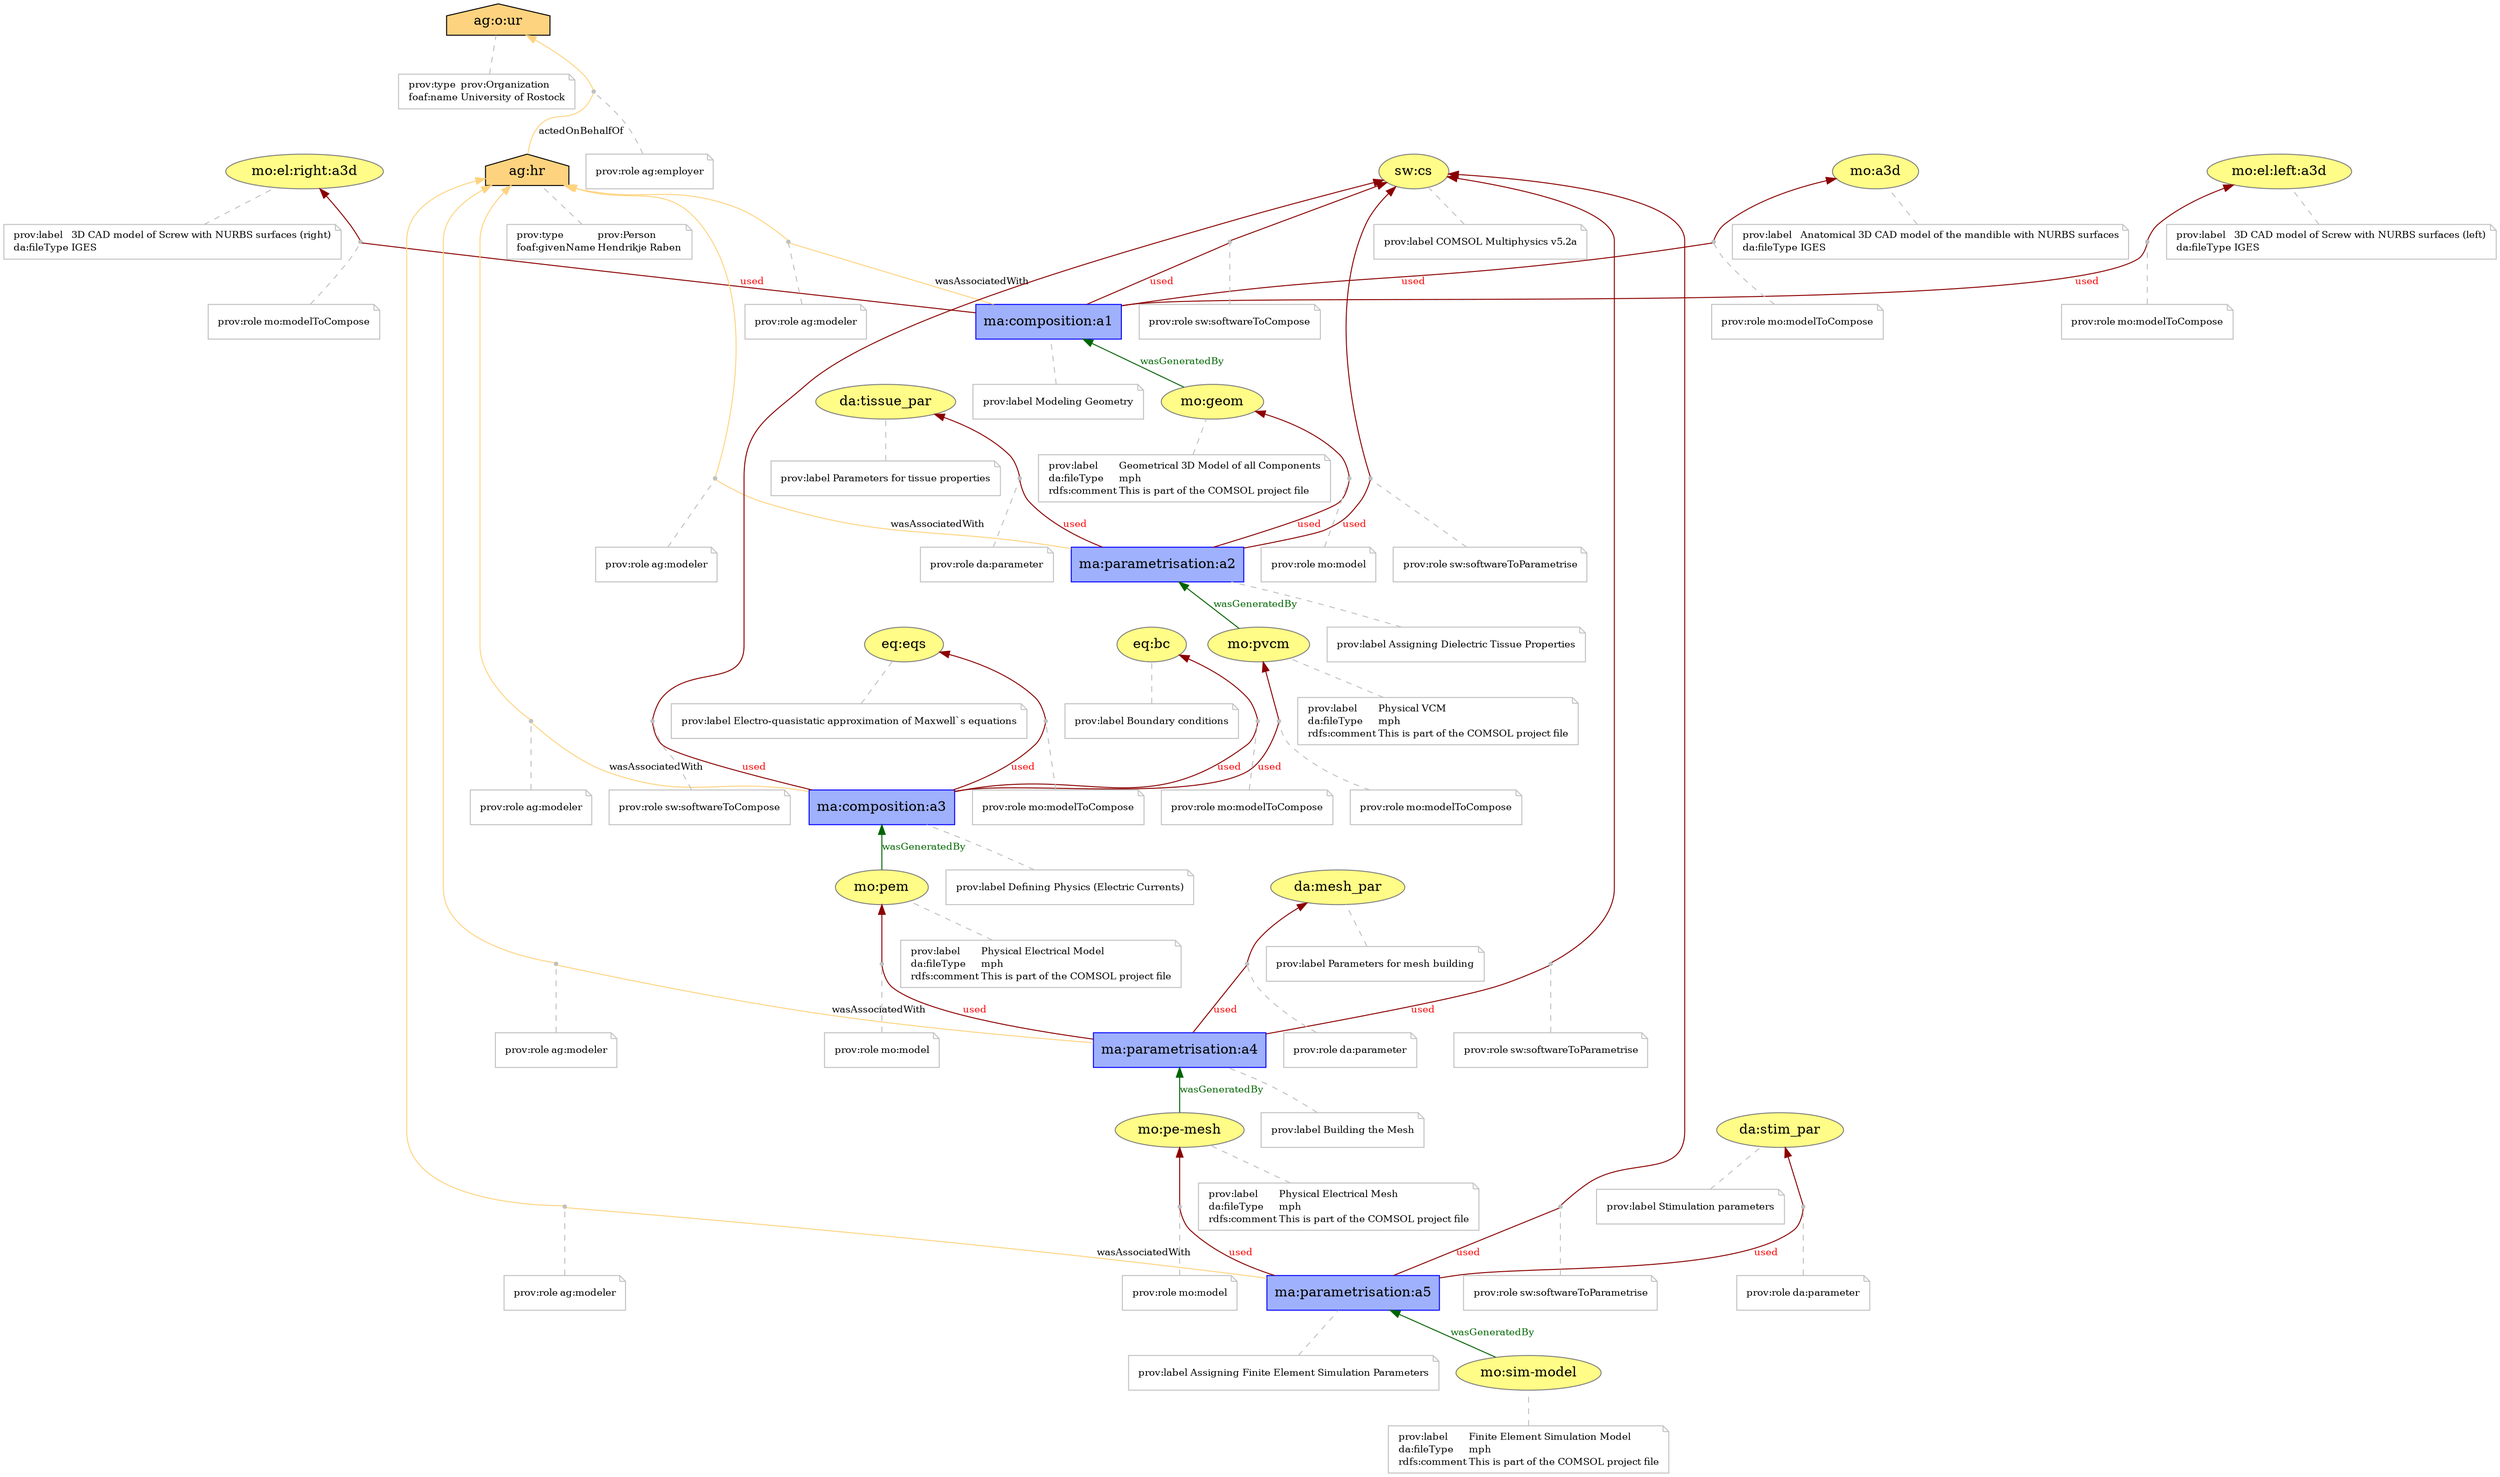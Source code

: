 digraph G {
charset="utf-8";
rankdir=BT;
n1 [URL="http://provenance.elaine.uni-rostock.de/macomposition:a3", color="#0000FF", fillcolor="#9FB1FC", label="ma:composition:a3", shape=box, style=filled];
ann1 [color=gray, fontcolor=black, fontsize=10, label=<<TABLE cellpadding="0" border="0">
    <TR>
        <TD align="left" href="http://www.w3.org/ns/prov#label">prov:label</TD>
        <TD align="left">Defining Physics (Electric Currents)</TD>
    </TR>
    </TABLE>>, shape=note];
ann1 -> n1  [arrowhead=none, color=gray, style=dashed];
n2 [URL="http://provenance.elaine.uni-rostock.de/aghr", fillcolor="#FED37F", label="ag:hr", shape=house, style=filled];
ann2 [color=gray, fontcolor=black, fontsize=10, label=<<TABLE cellpadding="0" border="0">
    <TR>
        <TD align="left" href="http://www.w3.org/ns/prov#type">prov:type</TD>
        <TD align="left" href="http://www.w3.org/ns/prov#Person">prov:Person</TD>
    </TR>
    <TR>
        <TD align="left" href="http://xmlns.com/foaf/spec/#givenName">foaf:givenName</TD>
        <TD align="left">Hendrikje Raben</TD>
    </TR>
    </TABLE>>, shape=note];
ann2 -> n2  [arrowhead=none, color=gray, style=dashed];
n3 [URL="http://provenance.elaine.uni-rostock.de/moel:left:a3d", color="#808080", fillcolor="#FFFC87", label="mo:el:left:a3d", shape=oval, style=filled];
ann3 [color=gray, fontcolor=black, fontsize=10, label=<<TABLE cellpadding="0" border="0">
    <TR>
        <TD align="left" href="http://www.w3.org/ns/prov#label">prov:label</TD>
        <TD align="left">3D CAD model of Screw with NURBS surfaces (left)</TD>
    </TR>
    <TR>
        <TD align="left" href="http://provenance.elaine.uni-rostock.de/dafileType">da:fileType</TD>
        <TD align="left">IGES</TD>
    </TR>
    </TABLE>>, shape=note];
ann3 -> n3  [arrowhead=none, color=gray, style=dashed];
n4 [URL="http://provenance.elaine.uni-rostock.de/maparametrisation:a5", color="#0000FF", fillcolor="#9FB1FC", label="ma:parametrisation:a5", shape=box, style=filled];
ann4 [color=gray, fontcolor=black, fontsize=10, label=<<TABLE cellpadding="0" border="0">
    <TR>
        <TD align="left" href="http://www.w3.org/ns/prov#label">prov:label</TD>
        <TD align="left">Assigning Finite Element Simulation Parameters</TD>
    </TR>
    </TABLE>>, shape=note];
ann4 -> n4  [arrowhead=none, color=gray, style=dashed];
n5 [URL="http://provenance.elaine.uni-rostock.de/macomposition:a1", color="#0000FF", fillcolor="#9FB1FC", label="ma:composition:a1", shape=box, style=filled];
ann5 [color=gray, fontcolor=black, fontsize=10, label=<<TABLE cellpadding="0" border="0">
    <TR>
        <TD align="left" href="http://www.w3.org/ns/prov#label">prov:label</TD>
        <TD align="left">Modeling Geometry</TD>
    </TR>
    </TABLE>>, shape=note];
ann5 -> n5  [arrowhead=none, color=gray, style=dashed];
n6 [URL="http://provenance.elaine.uni-rostock.de/mope-mesh", color="#808080", fillcolor="#FFFC87", label="mo:pe-mesh", shape=oval, style=filled];
ann6 [color=gray, fontcolor=black, fontsize=10, label=<<TABLE cellpadding="0" border="0">
    <TR>
        <TD align="left" href="http://www.w3.org/ns/prov#label">prov:label</TD>
        <TD align="left">Physical Electrical Mesh</TD>
    </TR>
    <TR>
        <TD align="left" href="http://provenance.elaine.uni-rostock.de/dafileType">da:fileType</TD>
        <TD align="left">mph</TD>
    </TR>
    <TR>
        <TD align="left" href="http://www.w3.org/2000/01/rdf-schema#comment">rdfs:comment</TD>
        <TD align="left">This is part of the COMSOL project file</TD>
    </TR>
    </TABLE>>, shape=note];
ann6 -> n6  [arrowhead=none, color=gray, style=dashed];
n7 [URL="http://provenance.elaine.uni-rostock.de/eqeqs", color="#808080", fillcolor="#FFFC87", label="eq:eqs", shape=oval, style=filled];
ann7 [color=gray, fontcolor=black, fontsize=10, label=<<TABLE cellpadding="0" border="0">
    <TR>
        <TD align="left" href="http://www.w3.org/ns/prov#label">prov:label</TD>
        <TD align="left">Electro-quasistatic approximation of Maxwell`s equations</TD>
    </TR>
    </TABLE>>, shape=note];
ann7 -> n7  [arrowhead=none, color=gray, style=dashed];
n8 [URL="http://provenance.elaine.uni-rostock.de/maparametrisation:a4", color="#0000FF", fillcolor="#9FB1FC", label="ma:parametrisation:a4", shape=box, style=filled];
ann8 [color=gray, fontcolor=black, fontsize=10, label=<<TABLE cellpadding="0" border="0">
    <TR>
        <TD align="left" href="http://www.w3.org/ns/prov#label">prov:label</TD>
        <TD align="left">Building the Mesh</TD>
    </TR>
    </TABLE>>, shape=note];
ann8 -> n8  [arrowhead=none, color=gray, style=dashed];
n9 [URL="http://provenance.elaine.uni-rostock.de/ago:ur", fillcolor="#FED37F", label="ag:o:ur", shape=house, style=filled];
ann9 [color=gray, fontcolor=black, fontsize=10, label=<<TABLE cellpadding="0" border="0">
    <TR>
        <TD align="left" href="http://www.w3.org/ns/prov#type">prov:type</TD>
        <TD align="left" href="http://www.w3.org/ns/prov#Organization">prov:Organization</TD>
    </TR>
    <TR>
        <TD align="left" href="http://xmlns.com/foaf/spec/#name">foaf:name</TD>
        <TD align="left">University of Rostock</TD>
    </TR>
    </TABLE>>, shape=note];
ann9 -> n9  [arrowhead=none, color=gray, style=dashed];
n10 [URL="http://provenance.elaine.uni-rostock.de/mogeom", color="#808080", fillcolor="#FFFC87", label="mo:geom", shape=oval, style=filled];
ann10 [color=gray, fontcolor=black, fontsize=10, label=<<TABLE cellpadding="0" border="0">
    <TR>
        <TD align="left" href="http://www.w3.org/ns/prov#label">prov:label</TD>
        <TD align="left">Geometrical 3D Model of all Components</TD>
    </TR>
    <TR>
        <TD align="left" href="http://provenance.elaine.uni-rostock.de/dafileType">da:fileType</TD>
        <TD align="left">mph</TD>
    </TR>
    <TR>
        <TD align="left" href="http://www.w3.org/2000/01/rdf-schema#comment">rdfs:comment</TD>
        <TD align="left">This is part of the COMSOL project file</TD>
    </TR>
    </TABLE>>, shape=note];
ann10 -> n10  [arrowhead=none, color=gray, style=dashed];
n11 [URL="http://provenance.elaine.uni-rostock.de/mopem", color="#808080", fillcolor="#FFFC87", label="mo:pem", shape=oval, style=filled];
ann11 [color=gray, fontcolor=black, fontsize=10, label=<<TABLE cellpadding="0" border="0">
    <TR>
        <TD align="left" href="http://www.w3.org/ns/prov#label">prov:label</TD>
        <TD align="left">Physical Electrical Model</TD>
    </TR>
    <TR>
        <TD align="left" href="http://provenance.elaine.uni-rostock.de/dafileType">da:fileType</TD>
        <TD align="left">mph</TD>
    </TR>
    <TR>
        <TD align="left" href="http://www.w3.org/2000/01/rdf-schema#comment">rdfs:comment</TD>
        <TD align="left">This is part of the COMSOL project file</TD>
    </TR>
    </TABLE>>, shape=note];
ann11 -> n11  [arrowhead=none, color=gray, style=dashed];
n12 [URL="http://provenance.elaine.uni-rostock.de/eqbc", color="#808080", fillcolor="#FFFC87", label="eq:bc", shape=oval, style=filled];
ann12 [color=gray, fontcolor=black, fontsize=10, label=<<TABLE cellpadding="0" border="0">
    <TR>
        <TD align="left" href="http://www.w3.org/ns/prov#label">prov:label</TD>
        <TD align="left">Boundary conditions</TD>
    </TR>
    </TABLE>>, shape=note];
ann12 -> n12  [arrowhead=none, color=gray, style=dashed];
n13 [URL="http://provenance.elaine.uni-rostock.de/datissue_par", color="#808080", fillcolor="#FFFC87", label="da:tissue_par", shape=oval, style=filled];
ann13 [color=gray, fontcolor=black, fontsize=10, label=<<TABLE cellpadding="0" border="0">
    <TR>
        <TD align="left" href="http://www.w3.org/ns/prov#label">prov:label</TD>
        <TD align="left">Parameters for tissue properties</TD>
    </TR>
    </TABLE>>, shape=note];
ann13 -> n13  [arrowhead=none, color=gray, style=dashed];
n14 [URL="http://provenance.elaine.uni-rostock.de/swcs", color="#808080", fillcolor="#FFFC87", label="sw:cs", shape=oval, style=filled];
ann14 [color=gray, fontcolor=black, fontsize=10, label=<<TABLE cellpadding="0" border="0">
    <TR>
        <TD align="left" href="http://www.w3.org/ns/prov#label">prov:label</TD>
        <TD align="left">COMSOL Multiphysics v5.2a</TD>
    </TR>
    </TABLE>>, shape=note];
ann14 -> n14  [arrowhead=none, color=gray, style=dashed];
n15 [URL="http://provenance.elaine.uni-rostock.de/mopvcm", color="#808080", fillcolor="#FFFC87", label="mo:pvcm", shape=oval, style=filled];
ann15 [color=gray, fontcolor=black, fontsize=10, label=<<TABLE cellpadding="0" border="0">
    <TR>
        <TD align="left" href="http://www.w3.org/ns/prov#label">prov:label</TD>
        <TD align="left">Physical VCM</TD>
    </TR>
    <TR>
        <TD align="left" href="http://provenance.elaine.uni-rostock.de/dafileType">da:fileType</TD>
        <TD align="left">mph</TD>
    </TR>
    <TR>
        <TD align="left" href="http://www.w3.org/2000/01/rdf-schema#comment">rdfs:comment</TD>
        <TD align="left">This is part of the COMSOL project file</TD>
    </TR>
    </TABLE>>, shape=note];
ann15 -> n15  [arrowhead=none, color=gray, style=dashed];
n16 [URL="http://provenance.elaine.uni-rostock.de/mosim-model", color="#808080", fillcolor="#FFFC87", label="mo:sim-model", shape=oval, style=filled];
ann16 [color=gray, fontcolor=black, fontsize=10, label=<<TABLE cellpadding="0" border="0">
    <TR>
        <TD align="left" href="http://www.w3.org/ns/prov#label">prov:label</TD>
        <TD align="left">Finite Element Simulation Model</TD>
    </TR>
    <TR>
        <TD align="left" href="http://provenance.elaine.uni-rostock.de/dafileType">da:fileType</TD>
        <TD align="left">mph</TD>
    </TR>
    <TR>
        <TD align="left" href="http://www.w3.org/2000/01/rdf-schema#comment">rdfs:comment</TD>
        <TD align="left">This is part of the COMSOL project file</TD>
    </TR>
    </TABLE>>, shape=note];
ann16 -> n16  [arrowhead=none, color=gray, style=dashed];
n17 [URL="http://provenance.elaine.uni-rostock.de/damesh_par", color="#808080", fillcolor="#FFFC87", label="da:mesh_par", shape=oval, style=filled];
ann17 [color=gray, fontcolor=black, fontsize=10, label=<<TABLE cellpadding="0" border="0">
    <TR>
        <TD align="left" href="http://www.w3.org/ns/prov#label">prov:label</TD>
        <TD align="left">Parameters for mesh building</TD>
    </TR>
    </TABLE>>, shape=note];
ann17 -> n17  [arrowhead=none, color=gray, style=dashed];
n18 [URL="http://provenance.elaine.uni-rostock.de/moa3d", color="#808080", fillcolor="#FFFC87", label="mo:a3d", shape=oval, style=filled];
ann18 [color=gray, fontcolor=black, fontsize=10, label=<<TABLE cellpadding="0" border="0">
    <TR>
        <TD align="left" href="http://www.w3.org/ns/prov#label">prov:label</TD>
        <TD align="left">Anatomical 3D CAD model of the mandible with NURBS surfaces</TD>
    </TR>
    <TR>
        <TD align="left" href="http://provenance.elaine.uni-rostock.de/dafileType">da:fileType</TD>
        <TD align="left">IGES</TD>
    </TR>
    </TABLE>>, shape=note];
ann18 -> n18  [arrowhead=none, color=gray, style=dashed];
n19 [URL="http://provenance.elaine.uni-rostock.de/dastim_par", color="#808080", fillcolor="#FFFC87", label="da:stim_par", shape=oval, style=filled];
ann19 [color=gray, fontcolor=black, fontsize=10, label=<<TABLE cellpadding="0" border="0">
    <TR>
        <TD align="left" href="http://www.w3.org/ns/prov#label">prov:label</TD>
        <TD align="left">Stimulation parameters</TD>
    </TR>
    </TABLE>>, shape=note];
ann19 -> n19  [arrowhead=none, color=gray, style=dashed];
n20 [URL="http://provenance.elaine.uni-rostock.de/maparametrisation:a2", color="#0000FF", fillcolor="#9FB1FC", label="ma:parametrisation:a2", shape=box, style=filled];
ann20 [color=gray, fontcolor=black, fontsize=10, label=<<TABLE cellpadding="0" border="0">
    <TR>
        <TD align="left" href="http://www.w3.org/ns/prov#label">prov:label</TD>
        <TD align="left">Assigning Dielectric Tissue Properties</TD>
    </TR>
    </TABLE>>, shape=note];
ann20 -> n20  [arrowhead=none, color=gray, style=dashed];
n21 [URL="http://provenance.elaine.uni-rostock.de/moel:right:a3d", color="#808080", fillcolor="#FFFC87", label="mo:el:right:a3d", shape=oval, style=filled];
ann21 [color=gray, fontcolor=black, fontsize=10, label=<<TABLE cellpadding="0" border="0">
    <TR>
        <TD align="left" href="http://www.w3.org/ns/prov#label">prov:label</TD>
        <TD align="left">3D CAD model of Screw with NURBS surfaces (right)</TD>
    </TR>
    <TR>
        <TD align="left" href="http://provenance.elaine.uni-rostock.de/dafileType">da:fileType</TD>
        <TD align="left">IGES</TD>
    </TR>
    </TABLE>>, shape=note];
ann21 -> n21  [arrowhead=none, color=gray, style=dashed];
n10 -> n5  [color=darkgreen, fontcolor=darkgreen, fontsize="10.0", label=wasGeneratedBy];
n11 -> n1  [color=darkgreen, fontcolor=darkgreen, fontsize="10.0", label=wasGeneratedBy];
n16 -> n4  [color=darkgreen, fontcolor=darkgreen, fontsize="10.0", label=wasGeneratedBy];
n15 -> n20  [color=darkgreen, fontcolor=darkgreen, fontsize="10.0", label=wasGeneratedBy];
n6 -> n8  [color=darkgreen, fontcolor=darkgreen, fontsize="10.0", label=wasGeneratedBy];
b1 [color=gray, label="", shape=point];
n5 -> b1  [arrowhead=none, color=red4, fontcolor=red, fontsize="10.0", label=used];
b1 -> n21  [color=red4, fontcolor=red, fontsize="10.0"];
ann22 [color=gray, fontcolor=black, fontsize=10, label=<<TABLE cellpadding="0" border="0">
    <TR>
        <TD align="left" href="http://www.w3.org/ns/prov#role">prov:role</TD>
        <TD align="left" href="http://provenance.elaine.uni-rostock.de/momodelToCompose">mo:modelToCompose</TD>
    </TR>
    </TABLE>>, shape=note];
ann22 -> b1  [arrowhead=none, color=gray, style=dashed];
b2 [color=gray, label="", shape=point];
n8 -> b2  [arrowhead=none, color=red4, fontcolor=red, fontsize="10.0", label=used];
b2 -> n14  [color=red4, fontcolor=red, fontsize="10.0"];
ann23 [color=gray, fontcolor=black, fontsize=10, label=<<TABLE cellpadding="0" border="0">
    <TR>
        <TD align="left" href="http://www.w3.org/ns/prov#role">prov:role</TD>
        <TD align="left" href="http://provenance.elaine.uni-rostock.de/swsoftwareToParametrise">sw:softwareToParametrise</TD>
    </TR>
    </TABLE>>, shape=note];
ann23 -> b2  [arrowhead=none, color=gray, style=dashed];
b3 [color=gray, label="", shape=point];
n5 -> b3  [arrowhead=none, color="#FED37F", fontsize="10.0", label=wasAssociatedWith];
b3 -> n2  [color="#FED37F", fontsize="10.0"];
ann24 [color=gray, fontcolor=black, fontsize=10, label=<<TABLE cellpadding="0" border="0">
    <TR>
        <TD align="left" href="http://www.w3.org/ns/prov#role">prov:role</TD>
        <TD align="left" href="http://provenance.elaine.uni-rostock.de/agmodeler">ag:modeler</TD>
    </TR>
    </TABLE>>, shape=note];
ann24 -> b3  [arrowhead=none, color=gray, style=dashed];
b4 [color=gray, label="", shape=point];
n1 -> b4  [arrowhead=none, color=red4, fontcolor=red, fontsize="10.0", label=used];
b4 -> n15  [color=red4, fontcolor=red, fontsize="10.0"];
ann25 [color=gray, fontcolor=black, fontsize=10, label=<<TABLE cellpadding="0" border="0">
    <TR>
        <TD align="left" href="http://www.w3.org/ns/prov#role">prov:role</TD>
        <TD align="left" href="http://provenance.elaine.uni-rostock.de/momodelToCompose">mo:modelToCompose</TD>
    </TR>
    </TABLE>>, shape=note];
ann25 -> b4  [arrowhead=none, color=gray, style=dashed];
b5 [color=gray, label="", shape=point];
n4 -> b5  [arrowhead=none, color="#FED37F", fontsize="10.0", label=wasAssociatedWith];
b5 -> n2  [color="#FED37F", fontsize="10.0"];
ann26 [color=gray, fontcolor=black, fontsize=10, label=<<TABLE cellpadding="0" border="0">
    <TR>
        <TD align="left" href="http://www.w3.org/ns/prov#role">prov:role</TD>
        <TD align="left" href="http://provenance.elaine.uni-rostock.de/agmodeler">ag:modeler</TD>
    </TR>
    </TABLE>>, shape=note];
ann26 -> b5  [arrowhead=none, color=gray, style=dashed];
b6 [color=gray, label="", shape=point];
n20 -> b6  [arrowhead=none, color=red4, fontcolor=red, fontsize="10.0", label=used];
b6 -> n10  [color=red4, fontcolor=red, fontsize="10.0"];
ann27 [color=gray, fontcolor=black, fontsize=10, label=<<TABLE cellpadding="0" border="0">
    <TR>
        <TD align="left" href="http://www.w3.org/ns/prov#role">prov:role</TD>
        <TD align="left" href="http://provenance.elaine.uni-rostock.de/momodel">mo:model</TD>
    </TR>
    </TABLE>>, shape=note];
ann27 -> b6  [arrowhead=none, color=gray, style=dashed];
b7 [color=gray, label="", shape=point];
n8 -> b7  [arrowhead=none, color="#FED37F", fontsize="10.0", label=wasAssociatedWith];
b7 -> n2  [color="#FED37F", fontsize="10.0"];
ann28 [color=gray, fontcolor=black, fontsize=10, label=<<TABLE cellpadding="0" border="0">
    <TR>
        <TD align="left" href="http://www.w3.org/ns/prov#role">prov:role</TD>
        <TD align="left" href="http://provenance.elaine.uni-rostock.de/agmodeler">ag:modeler</TD>
    </TR>
    </TABLE>>, shape=note];
ann28 -> b7  [arrowhead=none, color=gray, style=dashed];
b8 [color=gray, label="", shape=point];
n4 -> b8  [arrowhead=none, color=red4, fontcolor=red, fontsize="10.0", label=used];
b8 -> n19  [color=red4, fontcolor=red, fontsize="10.0"];
ann29 [color=gray, fontcolor=black, fontsize=10, label=<<TABLE cellpadding="0" border="0">
    <TR>
        <TD align="left" href="http://www.w3.org/ns/prov#role">prov:role</TD>
        <TD align="left" href="http://provenance.elaine.uni-rostock.de/daparameter">da:parameter</TD>
    </TR>
    </TABLE>>, shape=note];
ann29 -> b8  [arrowhead=none, color=gray, style=dashed];
b9 [color=gray, label="", shape=point];
n4 -> b9  [arrowhead=none, color=red4, fontcolor=red, fontsize="10.0", label=used];
b9 -> n14  [color=red4, fontcolor=red, fontsize="10.0"];
ann30 [color=gray, fontcolor=black, fontsize=10, label=<<TABLE cellpadding="0" border="0">
    <TR>
        <TD align="left" href="http://www.w3.org/ns/prov#role">prov:role</TD>
        <TD align="left" href="http://provenance.elaine.uni-rostock.de/swsoftwareToParametrise">sw:softwareToParametrise</TD>
    </TR>
    </TABLE>>, shape=note];
ann30 -> b9  [arrowhead=none, color=gray, style=dashed];
b10 [color=gray, label="", shape=point];
n5 -> b10  [arrowhead=none, color=red4, fontcolor=red, fontsize="10.0", label=used];
b10 -> n3  [color=red4, fontcolor=red, fontsize="10.0"];
ann31 [color=gray, fontcolor=black, fontsize=10, label=<<TABLE cellpadding="0" border="0">
    <TR>
        <TD align="left" href="http://www.w3.org/ns/prov#role">prov:role</TD>
        <TD align="left" href="http://provenance.elaine.uni-rostock.de/momodelToCompose">mo:modelToCompose</TD>
    </TR>
    </TABLE>>, shape=note];
ann31 -> b10  [arrowhead=none, color=gray, style=dashed];
b11 [color=gray, label="", shape=point];
n1 -> b11  [arrowhead=none, color=red4, fontcolor=red, fontsize="10.0", label=used];
b11 -> n7  [color=red4, fontcolor=red, fontsize="10.0"];
ann32 [color=gray, fontcolor=black, fontsize=10, label=<<TABLE cellpadding="0" border="0">
    <TR>
        <TD align="left" href="http://www.w3.org/ns/prov#role">prov:role</TD>
        <TD align="left" href="http://provenance.elaine.uni-rostock.de/momodelToCompose">mo:modelToCompose</TD>
    </TR>
    </TABLE>>, shape=note];
ann32 -> b11  [arrowhead=none, color=gray, style=dashed];
b12 [color=gray, label="", shape=point];
n4 -> b12  [arrowhead=none, color=red4, fontcolor=red, fontsize="10.0", label=used];
b12 -> n6  [color=red4, fontcolor=red, fontsize="10.0"];
ann33 [color=gray, fontcolor=black, fontsize=10, label=<<TABLE cellpadding="0" border="0">
    <TR>
        <TD align="left" href="http://www.w3.org/ns/prov#role">prov:role</TD>
        <TD align="left" href="http://provenance.elaine.uni-rostock.de/momodel">mo:model</TD>
    </TR>
    </TABLE>>, shape=note];
ann33 -> b12  [arrowhead=none, color=gray, style=dashed];
b13 [color=gray, label="", shape=point];
n20 -> b13  [arrowhead=none, color="#FED37F", fontsize="10.0", label=wasAssociatedWith];
b13 -> n2  [color="#FED37F", fontsize="10.0"];
ann34 [color=gray, fontcolor=black, fontsize=10, label=<<TABLE cellpadding="0" border="0">
    <TR>
        <TD align="left" href="http://www.w3.org/ns/prov#role">prov:role</TD>
        <TD align="left" href="http://provenance.elaine.uni-rostock.de/agmodeler">ag:modeler</TD>
    </TR>
    </TABLE>>, shape=note];
ann34 -> b13  [arrowhead=none, color=gray, style=dashed];
b14 [color=gray, label="", shape=point];
n2 -> b14  [arrowhead=none, color="#FED37F", fontsize="10.0", label=actedOnBehalfOf];
b14 -> n9  [color="#FED37F", fontsize="10.0"];
ann35 [color=gray, fontcolor=black, fontsize=10, label=<<TABLE cellpadding="0" border="0">
    <TR>
        <TD align="left" href="http://www.w3.org/ns/prov#role">prov:role</TD>
        <TD align="left" href="http://provenance.elaine.uni-rostock.de/agemployer">ag:employer</TD>
    </TR>
    </TABLE>>, shape=note];
ann35 -> b14  [arrowhead=none, color=gray, style=dashed];
b15 [color=gray, label="", shape=point];
n1 -> b15  [arrowhead=none, color="#FED37F", fontsize="10.0", label=wasAssociatedWith];
b15 -> n2  [color="#FED37F", fontsize="10.0"];
ann36 [color=gray, fontcolor=black, fontsize=10, label=<<TABLE cellpadding="0" border="0">
    <TR>
        <TD align="left" href="http://www.w3.org/ns/prov#role">prov:role</TD>
        <TD align="left" href="http://provenance.elaine.uni-rostock.de/agmodeler">ag:modeler</TD>
    </TR>
    </TABLE>>, shape=note];
ann36 -> b15  [arrowhead=none, color=gray, style=dashed];
b16 [color=gray, label="", shape=point];
n8 -> b16  [arrowhead=none, color=red4, fontcolor=red, fontsize="10.0", label=used];
b16 -> n17  [color=red4, fontcolor=red, fontsize="10.0"];
ann37 [color=gray, fontcolor=black, fontsize=10, label=<<TABLE cellpadding="0" border="0">
    <TR>
        <TD align="left" href="http://www.w3.org/ns/prov#role">prov:role</TD>
        <TD align="left" href="http://provenance.elaine.uni-rostock.de/daparameter">da:parameter</TD>
    </TR>
    </TABLE>>, shape=note];
ann37 -> b16  [arrowhead=none, color=gray, style=dashed];
b17 [color=gray, label="", shape=point];
n20 -> b17  [arrowhead=none, color=red4, fontcolor=red, fontsize="10.0", label=used];
b17 -> n13  [color=red4, fontcolor=red, fontsize="10.0"];
ann38 [color=gray, fontcolor=black, fontsize=10, label=<<TABLE cellpadding="0" border="0">
    <TR>
        <TD align="left" href="http://www.w3.org/ns/prov#role">prov:role</TD>
        <TD align="left" href="http://provenance.elaine.uni-rostock.de/daparameter">da:parameter</TD>
    </TR>
    </TABLE>>, shape=note];
ann38 -> b17  [arrowhead=none, color=gray, style=dashed];
b18 [color=gray, label="", shape=point];
n1 -> b18  [arrowhead=none, color=red4, fontcolor=red, fontsize="10.0", label=used];
b18 -> n14  [color=red4, fontcolor=red, fontsize="10.0"];
ann39 [color=gray, fontcolor=black, fontsize=10, label=<<TABLE cellpadding="0" border="0">
    <TR>
        <TD align="left" href="http://www.w3.org/ns/prov#role">prov:role</TD>
        <TD align="left" href="http://provenance.elaine.uni-rostock.de/swsoftwareToCompose">sw:softwareToCompose</TD>
    </TR>
    </TABLE>>, shape=note];
ann39 -> b18  [arrowhead=none, color=gray, style=dashed];
b19 [color=gray, label="", shape=point];
n5 -> b19  [arrowhead=none, color=red4, fontcolor=red, fontsize="10.0", label=used];
b19 -> n14  [color=red4, fontcolor=red, fontsize="10.0"];
ann40 [color=gray, fontcolor=black, fontsize=10, label=<<TABLE cellpadding="0" border="0">
    <TR>
        <TD align="left" href="http://www.w3.org/ns/prov#role">prov:role</TD>
        <TD align="left" href="http://provenance.elaine.uni-rostock.de/swsoftwareToCompose">sw:softwareToCompose</TD>
    </TR>
    </TABLE>>, shape=note];
ann40 -> b19  [arrowhead=none, color=gray, style=dashed];
b20 [color=gray, label="", shape=point];
n8 -> b20  [arrowhead=none, color=red4, fontcolor=red, fontsize="10.0", label=used];
b20 -> n11  [color=red4, fontcolor=red, fontsize="10.0"];
ann41 [color=gray, fontcolor=black, fontsize=10, label=<<TABLE cellpadding="0" border="0">
    <TR>
        <TD align="left" href="http://www.w3.org/ns/prov#role">prov:role</TD>
        <TD align="left" href="http://provenance.elaine.uni-rostock.de/momodel">mo:model</TD>
    </TR>
    </TABLE>>, shape=note];
ann41 -> b20  [arrowhead=none, color=gray, style=dashed];
b21 [color=gray, label="", shape=point];
n1 -> b21  [arrowhead=none, color=red4, fontcolor=red, fontsize="10.0", label=used];
b21 -> n12  [color=red4, fontcolor=red, fontsize="10.0"];
ann42 [color=gray, fontcolor=black, fontsize=10, label=<<TABLE cellpadding="0" border="0">
    <TR>
        <TD align="left" href="http://www.w3.org/ns/prov#role">prov:role</TD>
        <TD align="left" href="http://provenance.elaine.uni-rostock.de/momodelToCompose">mo:modelToCompose</TD>
    </TR>
    </TABLE>>, shape=note];
ann42 -> b21  [arrowhead=none, color=gray, style=dashed];
b22 [color=gray, label="", shape=point];
n5 -> b22  [arrowhead=none, color=red4, fontcolor=red, fontsize="10.0", label=used];
b22 -> n18  [color=red4, fontcolor=red, fontsize="10.0"];
ann43 [color=gray, fontcolor=black, fontsize=10, label=<<TABLE cellpadding="0" border="0">
    <TR>
        <TD align="left" href="http://www.w3.org/ns/prov#role">prov:role</TD>
        <TD align="left" href="http://provenance.elaine.uni-rostock.de/momodelToCompose">mo:modelToCompose</TD>
    </TR>
    </TABLE>>, shape=note];
ann43 -> b22  [arrowhead=none, color=gray, style=dashed];
b23 [color=gray, label="", shape=point];
n20 -> b23  [arrowhead=none, color=red4, fontcolor=red, fontsize="10.0", label=used];
b23 -> n14  [color=red4, fontcolor=red, fontsize="10.0"];
ann44 [color=gray, fontcolor=black, fontsize=10, label=<<TABLE cellpadding="0" border="0">
    <TR>
        <TD align="left" href="http://www.w3.org/ns/prov#role">prov:role</TD>
        <TD align="left" href="http://provenance.elaine.uni-rostock.de/swsoftwareToParametrise">sw:softwareToParametrise</TD>
    </TR>
    </TABLE>>, shape=note];
ann44 -> b23  [arrowhead=none, color=gray, style=dashed];
}
